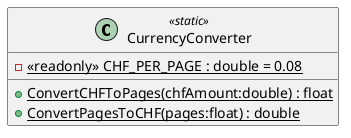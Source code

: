 @startuml
class CurrencyConverter <<static>> {
    - {static} <<readonly>> CHF_PER_PAGE : double = 0.08
    + {static} ConvertCHFToPages(chfAmount:double) : float
    + {static} ConvertPagesToCHF(pages:float) : double
}
@enduml
